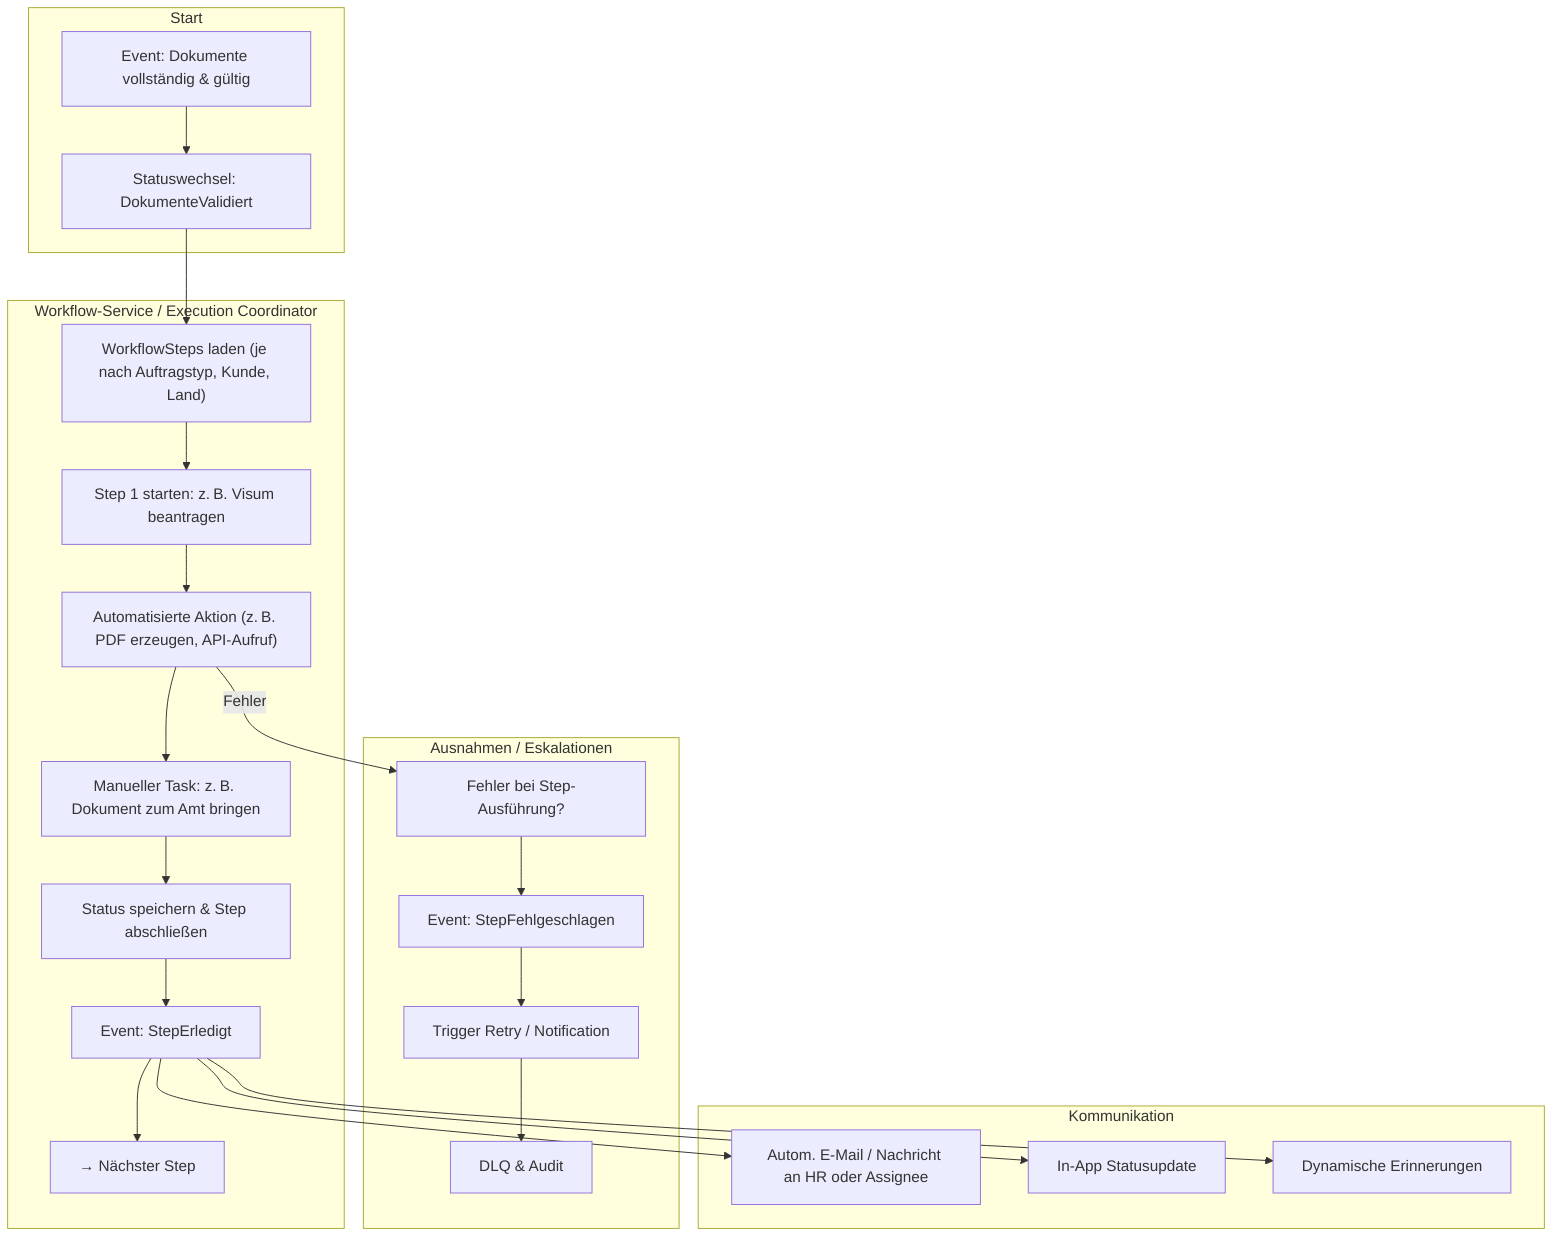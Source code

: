 ---
config:
  theme: default
  layout: TB
---
flowchart TB
  subgraph Trigger["Start"]
    T1["Event: Dokumente vollständig & gültig"]
    T2["Statuswechsel: DokumenteValidiert"]
  end

  subgraph WorkflowEngine["Workflow-Service / Execution Coordinator"]
    W1["WorkflowSteps laden (je nach Auftragstyp, Kunde, Land)"]
    W2["Step 1 starten: z. B. Visum beantragen"]
    W3["Automatisierte Aktion (z. B. PDF erzeugen, API-Aufruf)"]
    W4["Manueller Task: z. B. Dokument zum Amt bringen"]
    W5["Status speichern & Step abschließen"]
    W6["Event: StepErledigt"]
    W7["→ Nächster Step"]
  end

  subgraph Fehler["Ausnahmen / Eskalationen"]
    E1["Fehler bei Step-Ausführung?"]
    E2["Event: StepFehlgeschlagen"]
    E3["Trigger Retry / Notification"]
    E4["DLQ & Audit"]
  end

  subgraph Kommunikation["Kommunikation"]
    K1["Autom. E-Mail / Nachricht an HR oder Assignee"]
    K2["In-App Statusupdate"]
    K3["Dynamische Erinnerungen"]
  end

  T1 --> T2 --> W1 --> W2 --> W3 --> W4 --> W5 --> W6 --> W7
  W3 -->|Fehler| E1 --> E2 --> E3 --> E4
  W6 --> K1 & K2 & K3